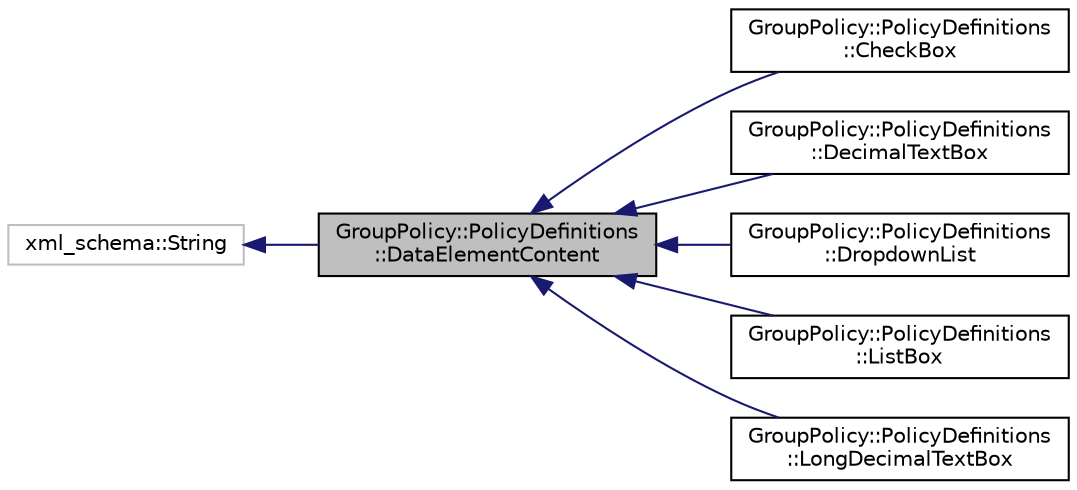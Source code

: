digraph "GroupPolicy::PolicyDefinitions::DataElementContent"
{
 // LATEX_PDF_SIZE
  edge [fontname="Helvetica",fontsize="10",labelfontname="Helvetica",labelfontsize="10"];
  node [fontname="Helvetica",fontsize="10",shape=record];
  rankdir="LR";
  Node1 [label="GroupPolicy::PolicyDefinitions\l::DataElementContent",height=0.2,width=0.4,color="black", fillcolor="grey75", style="filled", fontcolor="black",tooltip="Class corresponding to the DataElementContent schema type."];
  Node2 -> Node1 [dir="back",color="midnightblue",fontsize="10",style="solid",fontname="Helvetica"];
  Node2 [label="xml_schema::String",height=0.2,width=0.4,color="grey75", fillcolor="white", style="filled",tooltip=" "];
  Node1 -> Node3 [dir="back",color="midnightblue",fontsize="10",style="solid",fontname="Helvetica"];
  Node3 [label="GroupPolicy::PolicyDefinitions\l::CheckBox",height=0.2,width=0.4,color="black", fillcolor="white", style="filled",URL="$class_group_policy_1_1_policy_definitions_1_1_check_box.html",tooltip="Class corresponding to the CheckBox schema type."];
  Node1 -> Node4 [dir="back",color="midnightblue",fontsize="10",style="solid",fontname="Helvetica"];
  Node4 [label="GroupPolicy::PolicyDefinitions\l::DecimalTextBox",height=0.2,width=0.4,color="black", fillcolor="white", style="filled",URL="$class_group_policy_1_1_policy_definitions_1_1_decimal_text_box.html",tooltip="Class corresponding to the DecimalTextBox schema type."];
  Node1 -> Node5 [dir="back",color="midnightblue",fontsize="10",style="solid",fontname="Helvetica"];
  Node5 [label="GroupPolicy::PolicyDefinitions\l::DropdownList",height=0.2,width=0.4,color="black", fillcolor="white", style="filled",URL="$class_group_policy_1_1_policy_definitions_1_1_dropdown_list.html",tooltip="Class corresponding to the DropdownList schema type."];
  Node1 -> Node6 [dir="back",color="midnightblue",fontsize="10",style="solid",fontname="Helvetica"];
  Node6 [label="GroupPolicy::PolicyDefinitions\l::ListBox",height=0.2,width=0.4,color="black", fillcolor="white", style="filled",URL="$class_group_policy_1_1_policy_definitions_1_1_list_box.html",tooltip="Class corresponding to the ListBox schema type."];
  Node1 -> Node7 [dir="back",color="midnightblue",fontsize="10",style="solid",fontname="Helvetica"];
  Node7 [label="GroupPolicy::PolicyDefinitions\l::LongDecimalTextBox",height=0.2,width=0.4,color="black", fillcolor="white", style="filled",URL="$class_group_policy_1_1_policy_definitions_1_1_long_decimal_text_box.html",tooltip="Class corresponding to the LongDecimalTextBox schema type."];
}
